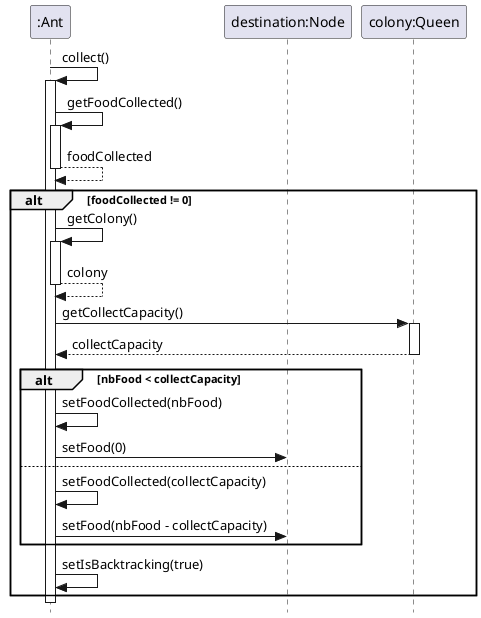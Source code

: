 @startuml
'https://plantuml.com/sequence-diagram
skinparam style strictuml
'autonumber
hide footbox

'title Méthode jouer()
participant ":Ant" as ant
participant "destination:Node" as destination
participant "colony:Queen" as colony

'Pour le bitset.. prof a dit pas besoin
'participant ":Graphe" as graphe
'participant "bitPlay:BitSet[][]" as bitPlay
'participant "bitPlay[i][j]:BitSet" as bitSet

ant -> ant ++ : collect()
ant -> ant ++ : getFoodCollected()
return foodCollected

alt foodCollected != 0
    ant -> ant ++ : getColony()
    return colony
    ant -> colony ++ : getCollectCapacity()
    return collectCapacity

    alt nbFood < collectCapacity
        ant -> ant : setFoodCollected(nbFood)
        ant -> destination : setFood(0)
    else
        ant -> ant : setFoodCollected(collectCapacity)
        ant -> destination : setFood(nbFood - collectCapacity)
    end
    ant -> ant : setIsBacktracking(true)
end
deactivate ant





@enduml